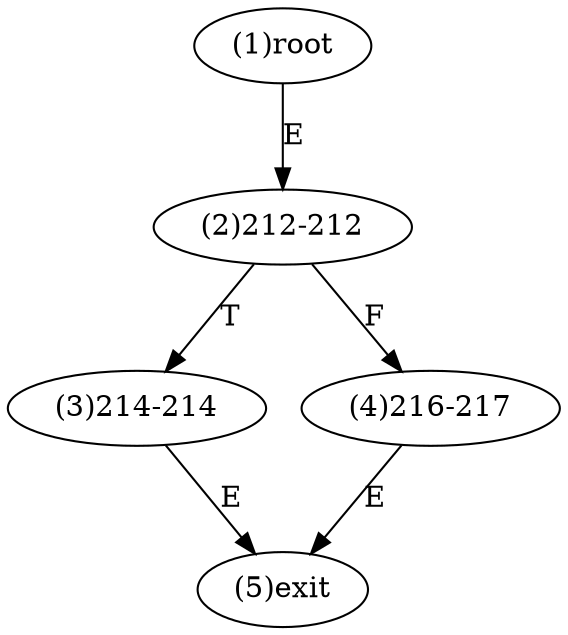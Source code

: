 digraph "" { 
1[ label="(1)root"];
2[ label="(2)212-212"];
3[ label="(3)214-214"];
4[ label="(4)216-217"];
5[ label="(5)exit"];
1->2[ label="E"];
2->4[ label="F"];
2->3[ label="T"];
3->5[ label="E"];
4->5[ label="E"];
}